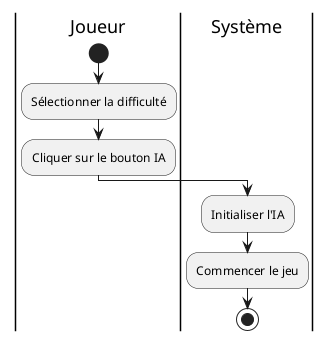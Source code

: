 @startuml startIAUC
|Joueur|
start
:Sélectionner la difficulté;
:Cliquer sur le bouton IA;

|Système|
:Initialiser l'IA;
:Commencer le jeu;
stop
@enduml
